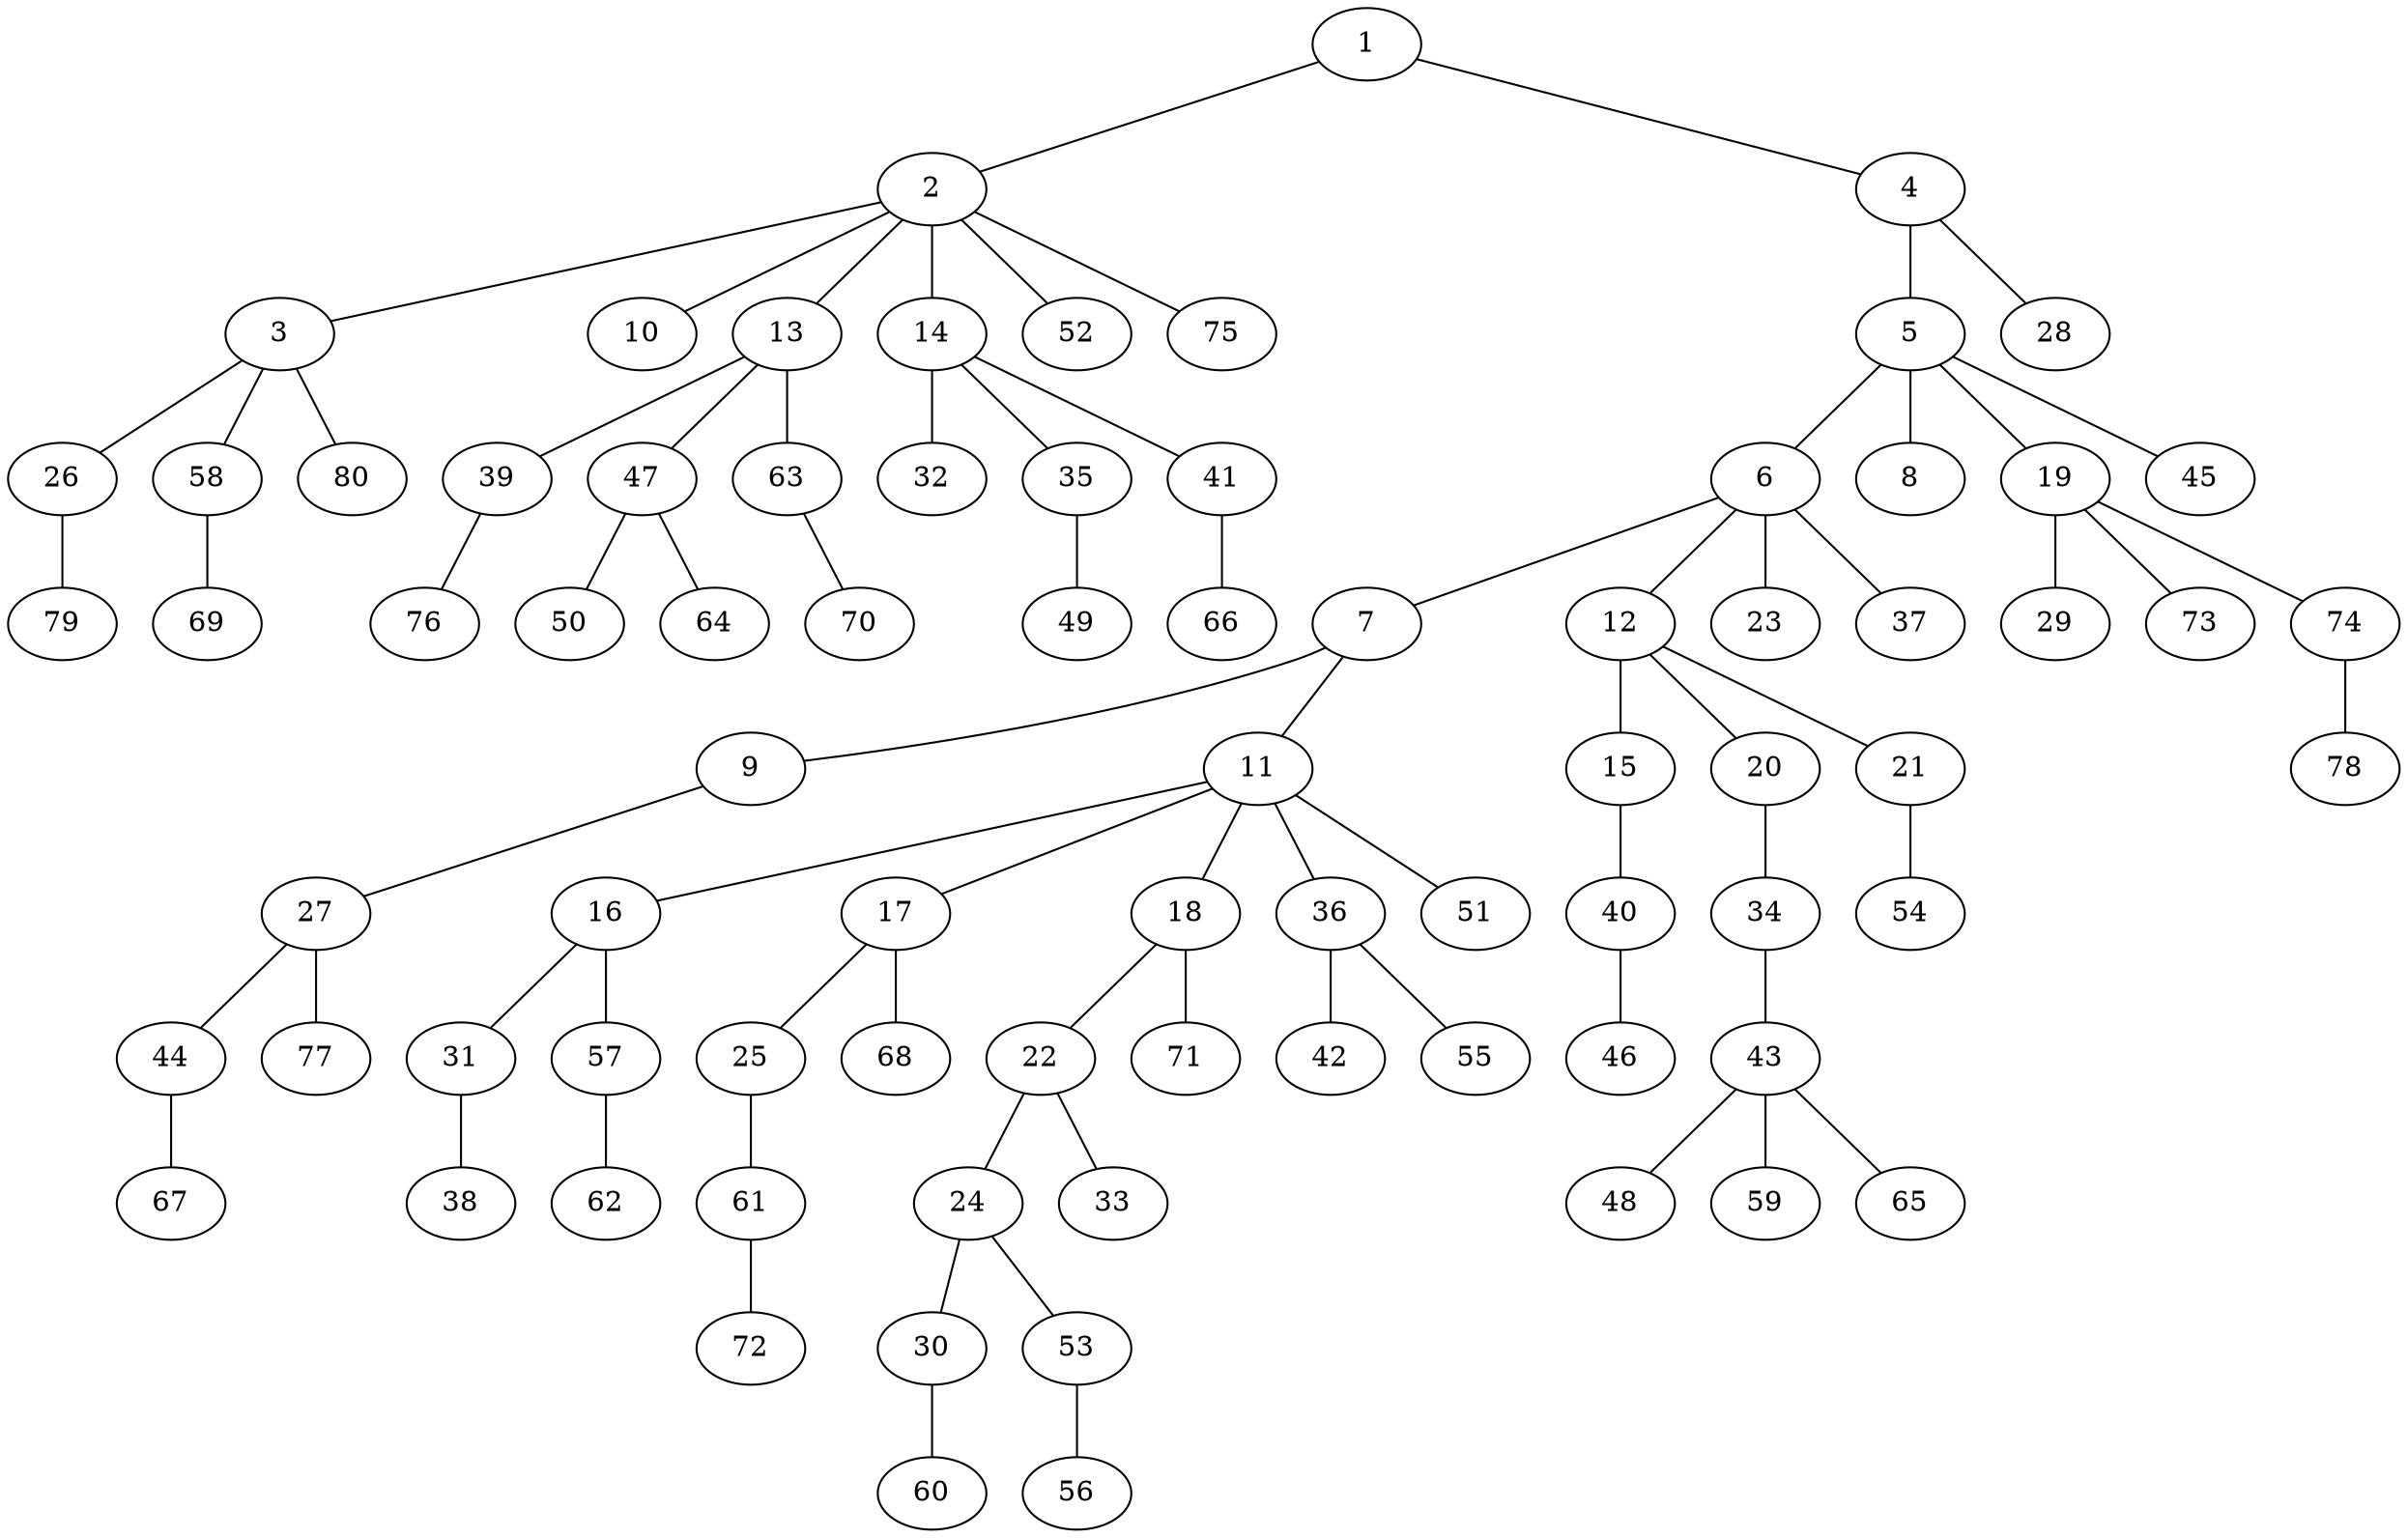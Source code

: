 graph graphname {1--2
1--4
2--3
2--10
2--13
2--14
2--52
2--75
3--26
3--58
3--80
4--5
4--28
5--6
5--8
5--19
5--45
6--7
6--12
6--23
6--37
7--9
7--11
9--27
11--16
11--17
11--18
11--36
11--51
12--15
12--20
12--21
13--39
13--47
13--63
14--32
14--35
14--41
15--40
16--31
16--57
17--25
17--68
18--22
18--71
19--29
19--73
19--74
20--34
21--54
22--24
22--33
24--30
24--53
25--61
26--79
27--44
27--77
30--60
31--38
34--43
35--49
36--42
36--55
39--76
40--46
41--66
43--48
43--59
43--65
44--67
47--50
47--64
53--56
57--62
58--69
61--72
63--70
74--78
}